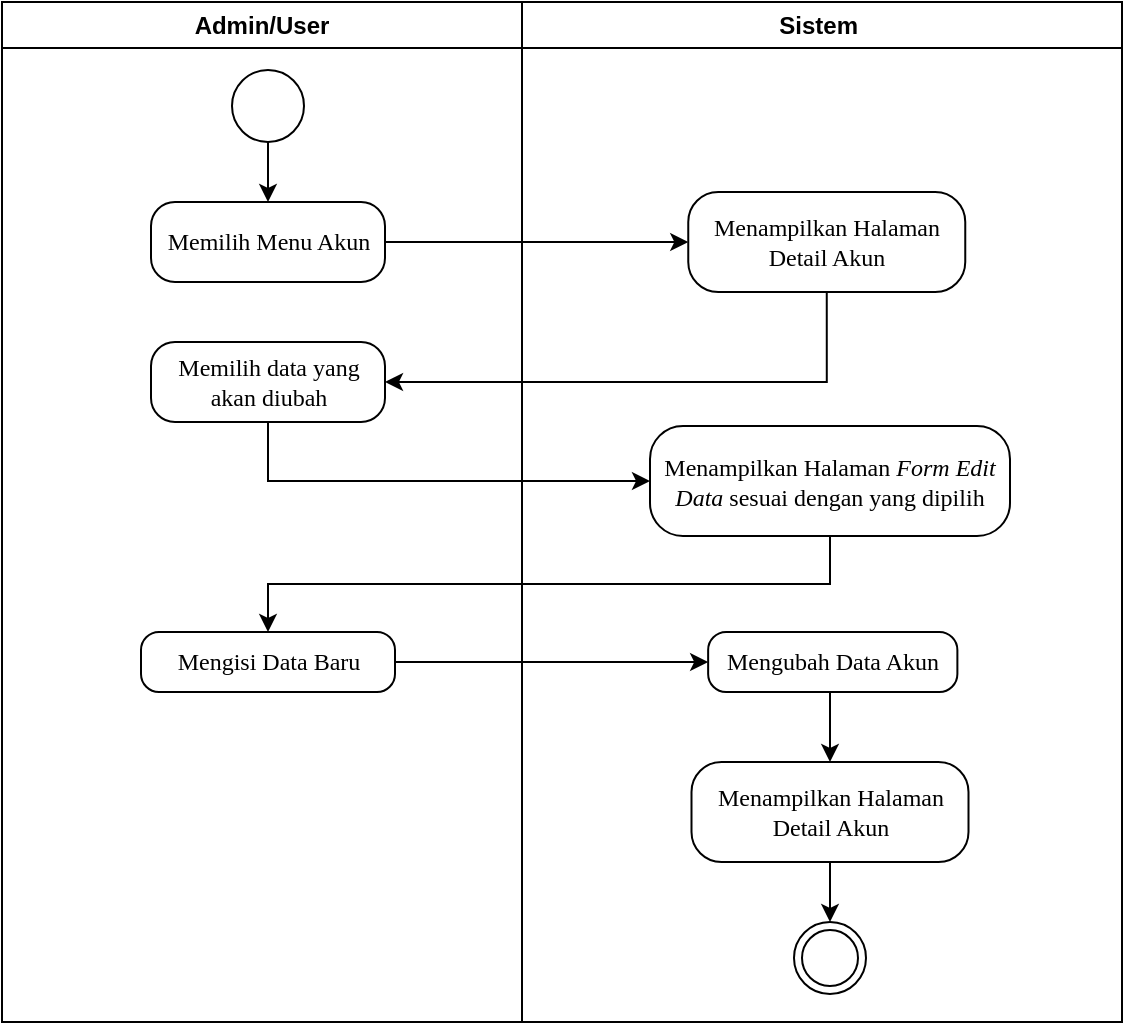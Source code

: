 <mxfile version="21.2.8" type="device">
  <diagram name="Page-1" id="gFpo_FOr5Dwt_9cwHydp">
    <mxGraphModel dx="954" dy="674" grid="1" gridSize="10" guides="1" tooltips="1" connect="1" arrows="1" fold="1" page="1" pageScale="1" pageWidth="850" pageHeight="1100" math="0" shadow="0">
      <root>
        <mxCell id="0" />
        <mxCell id="1" parent="0" />
        <mxCell id="JtAF3XfoLmpFIwlsZT2Y-1" value="Admin/User" style="swimlane;whiteSpace=wrap;html=1;" parent="1" vertex="1">
          <mxGeometry x="150" y="170" width="260" height="510" as="geometry" />
        </mxCell>
        <mxCell id="JtAF3XfoLmpFIwlsZT2Y-14" style="edgeStyle=orthogonalEdgeStyle;rounded=0;orthogonalLoop=1;jettySize=auto;html=1;exitX=0.5;exitY=1;exitDx=0;exitDy=0;entryX=0.5;entryY=0;entryDx=0;entryDy=0;" parent="JtAF3XfoLmpFIwlsZT2Y-1" source="JtAF3XfoLmpFIwlsZT2Y-3" target="JtAF3XfoLmpFIwlsZT2Y-4" edge="1">
          <mxGeometry relative="1" as="geometry" />
        </mxCell>
        <mxCell id="JtAF3XfoLmpFIwlsZT2Y-3" value="" style="ellipse;html=1;" parent="JtAF3XfoLmpFIwlsZT2Y-1" vertex="1">
          <mxGeometry x="115" y="34" width="36" height="36" as="geometry" />
        </mxCell>
        <mxCell id="JtAF3XfoLmpFIwlsZT2Y-4" value="&lt;font style=&quot;font-size: 12px;&quot; face=&quot;Times New Roman&quot;&gt;Memilih Menu Akun&lt;/font&gt;" style="rounded=1;whiteSpace=wrap;html=1;arcSize=30;" parent="JtAF3XfoLmpFIwlsZT2Y-1" vertex="1">
          <mxGeometry x="74.5" y="100" width="117" height="40" as="geometry" />
        </mxCell>
        <mxCell id="QCs3UipbZNcURyIzos6L-11" value="&lt;font face=&quot;Times New Roman&quot;&gt;Mengisi Data Baru&lt;/font&gt;" style="rounded=1;whiteSpace=wrap;html=1;arcSize=30;" vertex="1" parent="JtAF3XfoLmpFIwlsZT2Y-1">
          <mxGeometry x="69.5" y="315" width="127" height="30" as="geometry" />
        </mxCell>
        <mxCell id="JtAF3XfoLmpFIwlsZT2Y-2" value="Sistem&amp;nbsp;" style="swimlane;whiteSpace=wrap;html=1;" parent="1" vertex="1">
          <mxGeometry x="410" y="170" width="300" height="510" as="geometry" />
        </mxCell>
        <mxCell id="JtAF3XfoLmpFIwlsZT2Y-5" value="&lt;font style=&quot;font-size: 12px;&quot; face=&quot;Times New Roman&quot;&gt;Menampilkan Halaman Detail Akun&lt;/font&gt;" style="rounded=1;whiteSpace=wrap;html=1;arcSize=30;" parent="JtAF3XfoLmpFIwlsZT2Y-2" vertex="1">
          <mxGeometry x="83.13" y="95" width="138.5" height="50" as="geometry" />
        </mxCell>
        <mxCell id="QCs3UipbZNcURyIzos6L-4" value="&lt;font style=&quot;font-size: 12px;&quot; face=&quot;Times New Roman&quot;&gt;Menampilkan Halaman &lt;i&gt;Form&lt;/i&gt;&amp;nbsp;&lt;i&gt;Edit Data&lt;/i&gt;&amp;nbsp;sesuai dengan yang dipilih&lt;/font&gt;" style="rounded=1;whiteSpace=wrap;html=1;arcSize=30;" vertex="1" parent="JtAF3XfoLmpFIwlsZT2Y-2">
          <mxGeometry x="64" y="212" width="180" height="55" as="geometry" />
        </mxCell>
        <mxCell id="QCs3UipbZNcURyIzos6L-18" style="edgeStyle=orthogonalEdgeStyle;rounded=0;orthogonalLoop=1;jettySize=auto;html=1;exitX=0.5;exitY=1;exitDx=0;exitDy=0;entryX=0.5;entryY=0;entryDx=0;entryDy=0;" edge="1" parent="JtAF3XfoLmpFIwlsZT2Y-2" source="QCs3UipbZNcURyIzos6L-12" target="QCs3UipbZNcURyIzos6L-17">
          <mxGeometry relative="1" as="geometry" />
        </mxCell>
        <mxCell id="QCs3UipbZNcURyIzos6L-12" value="&lt;font face=&quot;Times New Roman&quot;&gt;Mengubah Data Akun&lt;/font&gt;" style="rounded=1;whiteSpace=wrap;html=1;arcSize=30;" vertex="1" parent="JtAF3XfoLmpFIwlsZT2Y-2">
          <mxGeometry x="93.07" y="315" width="124.62" height="30" as="geometry" />
        </mxCell>
        <mxCell id="QCs3UipbZNcURyIzos6L-19" style="edgeStyle=orthogonalEdgeStyle;rounded=0;orthogonalLoop=1;jettySize=auto;html=1;exitX=0.5;exitY=1;exitDx=0;exitDy=0;entryX=0.5;entryY=0;entryDx=0;entryDy=0;" edge="1" parent="JtAF3XfoLmpFIwlsZT2Y-2" source="QCs3UipbZNcURyIzos6L-17" target="JtAF3XfoLmpFIwlsZT2Y-13">
          <mxGeometry relative="1" as="geometry" />
        </mxCell>
        <mxCell id="QCs3UipbZNcURyIzos6L-17" value="&lt;font style=&quot;font-size: 12px;&quot; face=&quot;Times New Roman&quot;&gt;Menampilkan Halaman Detail Akun&lt;/font&gt;" style="rounded=1;whiteSpace=wrap;html=1;arcSize=30;" vertex="1" parent="JtAF3XfoLmpFIwlsZT2Y-2">
          <mxGeometry x="84.75" y="380" width="138.5" height="50" as="geometry" />
        </mxCell>
        <mxCell id="JtAF3XfoLmpFIwlsZT2Y-13" value="" style="ellipse;html=1;shape=endState;" parent="JtAF3XfoLmpFIwlsZT2Y-2" vertex="1">
          <mxGeometry x="136" y="460" width="36" height="36" as="geometry" />
        </mxCell>
        <mxCell id="CTngk8Te083OJlxU8sub-1" style="edgeStyle=orthogonalEdgeStyle;rounded=0;orthogonalLoop=1;jettySize=auto;html=1;exitX=1;exitY=0.5;exitDx=0;exitDy=0;" parent="1" source="JtAF3XfoLmpFIwlsZT2Y-4" target="JtAF3XfoLmpFIwlsZT2Y-5" edge="1">
          <mxGeometry relative="1" as="geometry" />
        </mxCell>
        <mxCell id="QCs3UipbZNcURyIzos6L-5" style="edgeStyle=orthogonalEdgeStyle;rounded=0;orthogonalLoop=1;jettySize=auto;html=1;exitX=0.5;exitY=1;exitDx=0;exitDy=0;entryX=0;entryY=0.5;entryDx=0;entryDy=0;" edge="1" parent="1" source="QCs3UipbZNcURyIzos6L-1" target="QCs3UipbZNcURyIzos6L-4">
          <mxGeometry relative="1" as="geometry" />
        </mxCell>
        <mxCell id="QCs3UipbZNcURyIzos6L-1" value="&lt;font style=&quot;font-size: 12px;&quot; face=&quot;Times New Roman&quot;&gt;Memilih data yang akan diubah&lt;/font&gt;" style="rounded=1;whiteSpace=wrap;html=1;arcSize=30;" vertex="1" parent="1">
          <mxGeometry x="224.5" y="340" width="117" height="40" as="geometry" />
        </mxCell>
        <mxCell id="CTngk8Te083OJlxU8sub-2" style="edgeStyle=orthogonalEdgeStyle;rounded=0;orthogonalLoop=1;jettySize=auto;html=1;exitX=0.5;exitY=1;exitDx=0;exitDy=0;entryX=1;entryY=0.5;entryDx=0;entryDy=0;" parent="1" source="JtAF3XfoLmpFIwlsZT2Y-5" target="QCs3UipbZNcURyIzos6L-1" edge="1">
          <mxGeometry relative="1" as="geometry" />
        </mxCell>
        <mxCell id="QCs3UipbZNcURyIzos6L-14" style="edgeStyle=orthogonalEdgeStyle;rounded=0;orthogonalLoop=1;jettySize=auto;html=1;exitX=0.5;exitY=1;exitDx=0;exitDy=0;entryX=0.5;entryY=0;entryDx=0;entryDy=0;" edge="1" parent="1" source="QCs3UipbZNcURyIzos6L-4" target="QCs3UipbZNcURyIzos6L-11">
          <mxGeometry relative="1" as="geometry" />
        </mxCell>
        <mxCell id="QCs3UipbZNcURyIzos6L-15" style="edgeStyle=orthogonalEdgeStyle;rounded=0;orthogonalLoop=1;jettySize=auto;html=1;exitX=1;exitY=0.5;exitDx=0;exitDy=0;entryX=0;entryY=0.5;entryDx=0;entryDy=0;" edge="1" parent="1" source="QCs3UipbZNcURyIzos6L-11" target="QCs3UipbZNcURyIzos6L-12">
          <mxGeometry relative="1" as="geometry" />
        </mxCell>
      </root>
    </mxGraphModel>
  </diagram>
</mxfile>
